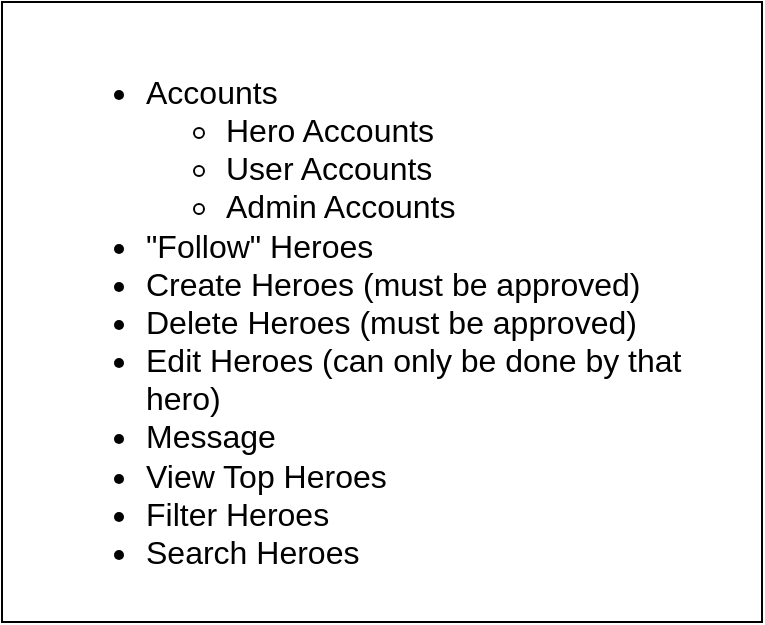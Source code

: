 <mxfile version="14.9.5" type="device"><diagram id="EZ-PMeMQBWXUjJe2nJ3d" name="Page-1"><mxGraphModel dx="1221" dy="726" grid="1" gridSize="10" guides="1" tooltips="1" connect="1" arrows="1" fold="1" page="1" pageScale="1" pageWidth="850" pageHeight="1100" math="0" shadow="0"><root><mxCell id="0"/><mxCell id="1" parent="0"/><mxCell id="1KVOPp0Tr_fgebFPqRTd-1" value="" style="rounded=0;whiteSpace=wrap;html=1;" vertex="1" parent="1"><mxGeometry x="190" y="10" width="380" height="310" as="geometry"/></mxCell><mxCell id="1KVOPp0Tr_fgebFPqRTd-2" value="&lt;ul style=&quot;font-size: 16px&quot;&gt;&lt;li&gt;Accounts&lt;/li&gt;&lt;ul&gt;&lt;li&gt;Hero Accounts&lt;/li&gt;&lt;li&gt;User Accounts&lt;/li&gt;&lt;li&gt;Admin Accounts&lt;/li&gt;&lt;/ul&gt;&lt;li&gt;&quot;Follow&quot; Heroes&lt;/li&gt;&lt;li&gt;Create Heroes (must be approved)&lt;/li&gt;&lt;li&gt;Delete Heroes (must be approved)&lt;/li&gt;&lt;li&gt;Edit Heroes (can only be done by that hero)&lt;/li&gt;&lt;li&gt;Message&lt;/li&gt;&lt;li&gt;View Top Heroes&lt;/li&gt;&lt;li&gt;Filter Heroes&amp;nbsp;&lt;/li&gt;&lt;li&gt;Search Heroes&lt;/li&gt;&lt;/ul&gt;" style="text;html=1;strokeColor=none;fillColor=none;align=left;verticalAlign=middle;whiteSpace=wrap;rounded=0;" vertex="1" parent="1"><mxGeometry x="220" y="50" width="310" height="240" as="geometry"/></mxCell></root></mxGraphModel></diagram></mxfile>